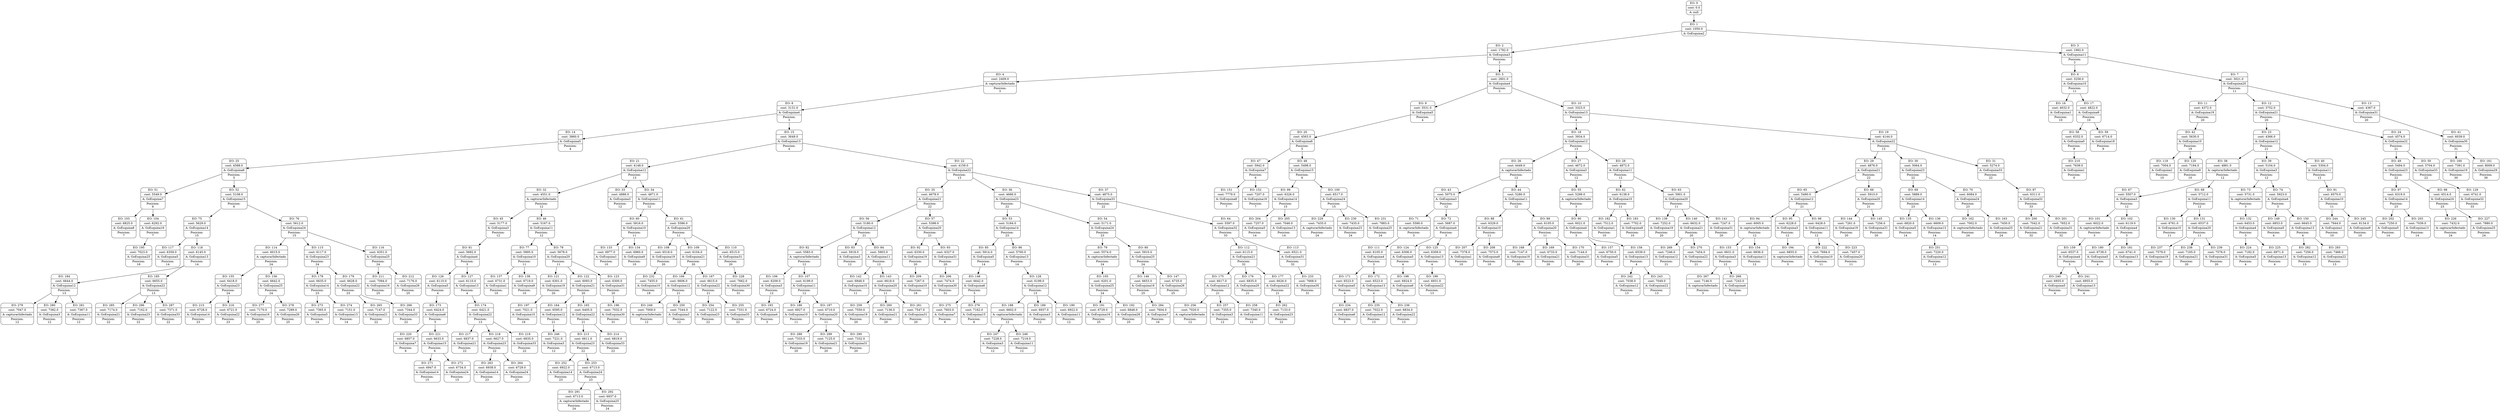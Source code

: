 digraph g {
node [shape = Mrecord];
nodo0[label="{EO: 0|cost: 0.0|A: null}"]
nodo1[label="{EO: 1|cost: 1050.0|A: GoEsquina2}"]
nodo2[label="{EO: 2|cost: 1782.0|A: GoEsquina3|Posicion:\n2}"]
nodo4[label="{EO: 4|cost: 2409.0|A: capturarInfectado|Posicion:\n3}"]
nodo8[label="{EO: 8|cost: 3131.0|A: GoEsquina4|Posicion:\n3}"]
nodo14[label="{EO: 14|cost: 3860.0|A: GoEsquina5|Posicion:\n4}"]
nodo25[label="{EO: 25|cost: 4588.0|A: GoEsquina6|Posicion:\n5}"]
nodo51[label="{EO: 51|cost: 5549.0|A: GoEsquina7|Posicion:\n6}"]
nodo103[label="{EO: 103|cost: 6825.0|A: GoEsquina8|Posicion:\n7}"]

nodo51 -> nodo103;
nodo104[label="{EO: 104|cost: 6292.0|A: GoEsquina16|Posicion:\n7}"]
nodo195[label="{EO: 195|cost: 7023.0|A: GoEsquina25|Posicion:\n16}"]

nodo104 -> nodo195;

nodo51 -> nodo104;

nodo25 -> nodo51;
nodo52[label="{EO: 52|cost: 5108.0|A: GoEsquina15|Posicion:\n6}"]
nodo75[label="{EO: 75|cost: 5629.0|A: GoEsquina14|Posicion:\n15}"]
nodo117[label="{EO: 117|cost: 6359.0|A: GoEsquina5|Posicion:\n14}"]

nodo75 -> nodo117;
nodo118[label="{EO: 118|cost: 6145.0|A: GoEsquina13|Posicion:\n14}"]
nodo184[label="{EO: 184|cost: 6644.0|A: GoEsquina12|Posicion:\n13}"]
nodo279[label="{EO: 279|cost: 7047.0|A: capturarInfectado|Posicion:\n12}"]

nodo184 -> nodo279;
nodo280[label="{EO: 280|cost: 7382.0|A: GoEsquina3|Posicion:\n12}"]

nodo184 -> nodo280;
nodo281[label="{EO: 281|cost: 7367.0|A: GoEsquina11|Posicion:\n12}"]

nodo184 -> nodo281;

nodo118 -> nodo184;
nodo185[label="{EO: 185|cost: 6655.0|A: GoEsquina22|Posicion:\n13}"]
nodo285[label="{EO: 285|cost: 7174.0|A: GoEsquina21|Posicion:\n22}"]

nodo185 -> nodo285;
nodo286[label="{EO: 286|cost: 7162.0|A: GoEsquina23|Posicion:\n22}"]

nodo185 -> nodo286;
nodo287[label="{EO: 287|cost: 7371.0|A: GoEsquina33|Posicion:\n22}"]

nodo185 -> nodo287;

nodo118 -> nodo185;

nodo75 -> nodo118;

nodo52 -> nodo75;
nodo76[label="{EO: 76|cost: 5612.0|A: GoEsquina24|Posicion:\n15}"]
nodo114[label="{EO: 114|cost: 6015.0|A: capturarInfectado|Posicion:\n24}"]
nodo155[label="{EO: 155|cost: 6418.0|A: GoEsquina23|Posicion:\n24}"]
nodo215[label="{EO: 215|cost: 6728.0|A: GoEsquina14|Posicion:\n23}"]

nodo155 -> nodo215;
nodo216[label="{EO: 216|cost: 6721.0|A: GoEsquina22|Posicion:\n23}"]

nodo155 -> nodo216;

nodo114 -> nodo155;
nodo156[label="{EO: 156|cost: 6642.0|A: GoEsquina25|Posicion:\n24}"]
nodo277[label="{EO: 277|cost: 7170.0|A: GoEsquina16|Posicion:\n25}"]

nodo156 -> nodo277;
nodo278[label="{EO: 278|cost: 7289.0|A: GoEsquina26|Posicion:\n25}"]

nodo156 -> nodo278;

nodo114 -> nodo156;

nodo76 -> nodo114;
nodo115[label="{EO: 115|cost: 6117.0|A: GoEsquina23|Posicion:\n24}"]
nodo178[label="{EO: 178|cost: 6635.0|A: GoEsquina14|Posicion:\n23}"]
nodo273[label="{EO: 273|cost: 7365.0|A: GoEsquina5|Posicion:\n14}"]

nodo178 -> nodo273;
nodo274[label="{EO: 274|cost: 7151.0|A: GoEsquina13|Posicion:\n14}"]

nodo178 -> nodo274;

nodo115 -> nodo178;
nodo179[label="{EO: 179|cost: 6628.0|A: GoEsquina22|Posicion:\n23}"]
nodo265[label="{EO: 265|cost: 7147.0|A: GoEsquina21|Posicion:\n22}"]

nodo179 -> nodo265;
nodo266[label="{EO: 266|cost: 7344.0|A: GoEsquina33|Posicion:\n22}"]

nodo179 -> nodo266;

nodo115 -> nodo179;

nodo76 -> nodo115;
nodo116[label="{EO: 116|cost: 6351.0|A: GoEsquina25|Posicion:\n24}"]
nodo211[label="{EO: 211|cost: 7094.0|A: GoEsquina16|Posicion:\n25}"]

nodo116 -> nodo211;
nodo212[label="{EO: 212|cost: 7176.0|A: GoEsquina26|Posicion:\n25}"]

nodo116 -> nodo212;

nodo76 -> nodo116;

nodo52 -> nodo76;

nodo25 -> nodo52;

nodo14 -> nodo25;

nodo8 -> nodo14;
nodo15[label="{EO: 15|cost: 3649.0|A: GoEsquina13|Posicion:\n4}"]
nodo21[label="{EO: 21|cost: 4148.0|A: GoEsquina12|Posicion:\n13}"]
nodo32[label="{EO: 32|cost: 4551.0|A: capturarInfectado|Posicion:\n12}"]
nodo45[label="{EO: 45|cost: 5177.0|A: GoEsquina3|Posicion:\n12}"]
nodo81[label="{EO: 81|cost: 5692.0|A: GoEsquina4|Posicion:\n3}"]
nodo126[label="{EO: 126|cost: 6110.0|A: GoEsquina5|Posicion:\n4}"]
nodo173[label="{EO: 173|cost: 6424.0|A: GoEsquina6|Posicion:\n5}"]
nodo220[label="{EO: 220|cost: 6857.0|A: GoEsquina7|Posicion:\n6}"]

nodo173 -> nodo220;
nodo221[label="{EO: 221|cost: 6633.0|A: GoEsquina15|Posicion:\n6}"]
nodo271[label="{EO: 271|cost: 6947.0|A: GoEsquina14|Posicion:\n15}"]

nodo221 -> nodo271;
nodo272[label="{EO: 272|cost: 6734.0|A: GoEsquina24|Posicion:\n15}"]

nodo221 -> nodo272;

nodo173 -> nodo221;

nodo126 -> nodo173;

nodo81 -> nodo126;
nodo127[label="{EO: 127|cost: 6110.0|A: GoEsquina13|Posicion:\n4}"]
nodo174[label="{EO: 174|cost: 6421.0|A: GoEsquina22|Posicion:\n13}"]
nodo217[label="{EO: 217|cost: 6837.0|A: GoEsquina21|Posicion:\n22}"]

nodo174 -> nodo217;
nodo218[label="{EO: 218|cost: 6627.0|A: GoEsquina23|Posicion:\n22}"]
nodo263[label="{EO: 263|cost: 6938.0|A: GoEsquina14|Posicion:\n23}"]

nodo218 -> nodo263;
nodo264[label="{EO: 264|cost: 6729.0|A: GoEsquina24|Posicion:\n23}"]

nodo218 -> nodo264;

nodo174 -> nodo218;
nodo219[label="{EO: 219|cost: 6835.0|A: GoEsquina33|Posicion:\n22}"]

nodo174 -> nodo219;

nodo127 -> nodo174;

nodo81 -> nodo127;

nodo45 -> nodo81;

nodo32 -> nodo45;
nodo46[label="{EO: 46|cost: 5167.0|A: GoEsquina11|Posicion:\n12}"]
nodo77[label="{EO: 77|cost: 5895.0|A: GoEsquina10|Posicion:\n11}"]
nodo137[label="{EO: 137|cost: 6731.0|A: GoEsquina1|Posicion:\n10}"]

nodo77 -> nodo137;
nodo138[label="{EO: 138|cost: 6719.0|A: GoEsquina9|Posicion:\n10}"]

nodo77 -> nodo138;

nodo46 -> nodo77;
nodo78[label="{EO: 78|cost: 5678.0|A: GoEsquina20|Posicion:\n11}"]
nodo121[label="{EO: 121|cost: 6301.0|A: GoEsquina19|Posicion:\n20}"]
nodo197[label="{EO: 197|cost: 7021.0|A: GoEsquina10|Posicion:\n19}"]

nodo121 -> nodo197;

nodo78 -> nodo121;
nodo122[label="{EO: 122|cost: 6093.0|A: GoEsquina21|Posicion:\n20}"]
nodo164[label="{EO: 164|cost: 6595.0|A: GoEsquina12|Posicion:\n21}"]
nodo246[label="{EO: 246|cost: 7221.0|A: GoEsquina3|Posicion:\n12}"]

nodo164 -> nodo246;

nodo122 -> nodo164;
nodo165[label="{EO: 165|cost: 6405.0|A: GoEsquina22|Posicion:\n21}"]
nodo213[label="{EO: 213|cost: 6611.0|A: GoEsquina23|Posicion:\n22}"]
nodo252[label="{EO: 252|cost: 6922.0|A: GoEsquina14|Posicion:\n23}"]

nodo213 -> nodo252;
nodo253[label="{EO: 253|cost: 6713.0|A: GoEsquina24|Posicion:\n23}"]
nodo291[label="{EO: 291|cost: 6713.0|A: capturarInfectado|Posicion:\n24}"]

nodo253 -> nodo291;
nodo292[label="{EO: 292|cost: 6937.0|A: GoEsquina25|Posicion:\n24}"]

nodo253 -> nodo292;

nodo213 -> nodo253;

nodo165 -> nodo213;
nodo214[label="{EO: 214|cost: 6819.0|A: GoEsquina33|Posicion:\n22}"]

nodo165 -> nodo214;

nodo122 -> nodo165;

nodo78 -> nodo122;
nodo123[label="{EO: 123|cost: 6300.0|A: GoEsquina31|Posicion:\n20}"]
nodo196[label="{EO: 196|cost: 7032.0|A: GoEsquina30|Posicion:\n31}"]

nodo123 -> nodo196;

nodo78 -> nodo123;

nodo46 -> nodo78;

nodo32 -> nodo46;

nodo21 -> nodo32;
nodo33[label="{EO: 33|cost: 4886.0|A: GoEsquina3|Posicion:\n12}"]

nodo21 -> nodo33;
nodo34[label="{EO: 34|cost: 4871.0|A: GoEsquina11|Posicion:\n12}"]
nodo60[label="{EO: 60|cost: 5816.0|A: GoEsquina10|Posicion:\n11}"]
nodo133[label="{EO: 133|cost: 6977.0|A: GoEsquina1|Posicion:\n10}"]

nodo60 -> nodo133;
nodo134[label="{EO: 134|cost: 6960.0|A: GoEsquina9|Posicion:\n10}"]

nodo60 -> nodo134;

nodo34 -> nodo60;
nodo61[label="{EO: 61|cost: 5586.0|A: GoEsquina20|Posicion:\n11}"]
nodo108[label="{EO: 108|cost: 6518.0|A: GoEsquina19|Posicion:\n20}"]
nodo232[label="{EO: 232|cost: 7455.0|A: GoEsquina10|Posicion:\n19}"]

nodo108 -> nodo232;

nodo61 -> nodo108;
nodo109[label="{EO: 109|cost: 6104.0|A: GoEsquina21|Posicion:\n20}"]
nodo166[label="{EO: 166|cost: 6606.0|A: GoEsquina12|Posicion:\n21}"]
nodo249[label="{EO: 249|cost: 7009.0|A: capturarInfectado|Posicion:\n12}"]

nodo166 -> nodo249;
nodo250[label="{EO: 250|cost: 7344.0|A: GoEsquina3|Posicion:\n12}"]

nodo166 -> nodo250;

nodo109 -> nodo166;
nodo167[label="{EO: 167|cost: 6615.0|A: GoEsquina22|Posicion:\n21}"]
nodo254[label="{EO: 254|cost: 7122.0|A: GoEsquina23|Posicion:\n22}"]

nodo167 -> nodo254;
nodo255[label="{EO: 255|cost: 7331.0|A: GoEsquina33|Posicion:\n22}"]

nodo167 -> nodo255;

nodo109 -> nodo167;

nodo61 -> nodo109;
nodo110[label="{EO: 110|cost: 6515.0|A: GoEsquina31|Posicion:\n20}"]
nodo228[label="{EO: 228|cost: 7662.0|A: GoEsquina30|Posicion:\n31}"]

nodo110 -> nodo228;

nodo61 -> nodo110;

nodo34 -> nodo61;

nodo21 -> nodo34;

nodo15 -> nodo21;
nodo22[label="{EO: 22|cost: 4159.0|A: GoEsquina22|Posicion:\n13}"]
nodo35[label="{EO: 35|cost: 4678.0|A: GoEsquina21|Posicion:\n22}"]
nodo56[label="{EO: 56|cost: 5180.0|A: GoEsquina12|Posicion:\n21}"]
nodo82[label="{EO: 82|cost: 5583.0|A: capturarInfectado|Posicion:\n12}"]
nodo106[label="{EO: 106|cost: 6209.0|A: GoEsquina3|Posicion:\n12}"]
nodo193[label="{EO: 193|cost: 6724.0|A: GoEsquina4|Posicion:\n3}"]

nodo106 -> nodo193;

nodo82 -> nodo106;
nodo107[label="{EO: 107|cost: 6199.0|A: GoEsquina11|Posicion:\n12}"]
nodo186[label="{EO: 186|cost: 6927.0|A: GoEsquina10|Posicion:\n11}"]

nodo107 -> nodo186;
nodo187[label="{EO: 187|cost: 6710.0|A: GoEsquina20|Posicion:\n11}"]
nodo288[label="{EO: 288|cost: 7333.0|A: GoEsquina19|Posicion:\n20}"]

nodo187 -> nodo288;
nodo289[label="{EO: 289|cost: 7125.0|A: GoEsquina21|Posicion:\n20}"]

nodo187 -> nodo289;
nodo290[label="{EO: 290|cost: 7332.0|A: GoEsquina31|Posicion:\n20}"]

nodo187 -> nodo290;

nodo107 -> nodo187;

nodo82 -> nodo107;

nodo56 -> nodo82;
nodo83[label="{EO: 83|cost: 5918.0|A: GoEsquina3|Posicion:\n12}"]

nodo56 -> nodo83;
nodo84[label="{EO: 84|cost: 5903.0|A: GoEsquina11|Posicion:\n12}"]
nodo142[label="{EO: 142|cost: 6848.0|A: GoEsquina10|Posicion:\n11}"]

nodo84 -> nodo142;
nodo143[label="{EO: 143|cost: 6618.0|A: GoEsquina20|Posicion:\n11}"]
nodo259[label="{EO: 259|cost: 7550.0|A: GoEsquina19|Posicion:\n20}"]

nodo143 -> nodo259;
nodo260[label="{EO: 260|cost: 7136.0|A: GoEsquina21|Posicion:\n20}"]

nodo143 -> nodo260;
nodo261[label="{EO: 261|cost: 7547.0|A: GoEsquina31|Posicion:\n20}"]

nodo143 -> nodo261;

nodo84 -> nodo143;

nodo56 -> nodo84;

nodo35 -> nodo56;
nodo57[label="{EO: 57|cost: 5398.0|A: GoEsquina20|Posicion:\n21}"]
nodo92[label="{EO: 92|cost: 6330.0|A: GoEsquina19|Posicion:\n20}"]
nodo209[label="{EO: 209|cost: 7267.0|A: GoEsquina10|Posicion:\n19}"]

nodo92 -> nodo209;

nodo57 -> nodo92;
nodo93[label="{EO: 93|cost: 6327.0|A: GoEsquina31|Posicion:\n20}"]
nodo206[label="{EO: 206|cost: 7474.0|A: GoEsquina30|Posicion:\n31}"]

nodo93 -> nodo206;

nodo57 -> nodo93;

nodo35 -> nodo57;

nodo22 -> nodo35;
nodo36[label="{EO: 36|cost: 4666.0|A: GoEsquina23|Posicion:\n22}"]
nodo53[label="{EO: 53|cost: 5184.0|A: GoEsquina14|Posicion:\n23}"]
nodo85[label="{EO: 85|cost: 5914.0|A: GoEsquina5|Posicion:\n14}"]
nodo148[label="{EO: 148|cost: 6642.0|A: GoEsquina6|Posicion:\n5}"]
nodo275[label="{EO: 275|cost: 7603.0|A: GoEsquina7|Posicion:\n6}"]

nodo148 -> nodo275;
nodo276[label="{EO: 276|cost: 7162.0|A: GoEsquina15|Posicion:\n6}"]

nodo148 -> nodo276;

nodo85 -> nodo148;

nodo53 -> nodo85;
nodo86[label="{EO: 86|cost: 5700.0|A: GoEsquina13|Posicion:\n14}"]
nodo128[label="{EO: 128|cost: 6199.0|A: GoEsquina12|Posicion:\n13}"]
nodo188[label="{EO: 188|cost: 6602.0|A: capturarInfectado|Posicion:\n12}"]
nodo247[label="{EO: 247|cost: 7228.0|A: GoEsquina3|Posicion:\n12}"]

nodo188 -> nodo247;
nodo248[label="{EO: 248|cost: 7218.0|A: GoEsquina11|Posicion:\n12}"]

nodo188 -> nodo248;

nodo128 -> nodo188;
nodo189[label="{EO: 189|cost: 6937.0|A: GoEsquina3|Posicion:\n12}"]

nodo128 -> nodo189;
nodo190[label="{EO: 190|cost: 6922.0|A: GoEsquina11|Posicion:\n12}"]

nodo128 -> nodo190;

nodo86 -> nodo128;

nodo53 -> nodo86;

nodo36 -> nodo53;
nodo54[label="{EO: 54|cost: 5171.0|A: GoEsquina24|Posicion:\n23}"]
nodo79[label="{EO: 79|cost: 5574.0|A: capturarInfectado|Posicion:\n24}"]
nodo105[label="{EO: 105|cost: 6201.0|A: GoEsquina25|Posicion:\n24}"]
nodo191[label="{EO: 191|cost: 6729.0|A: GoEsquina16|Posicion:\n25}"]

nodo105 -> nodo191;
nodo192[label="{EO: 192|cost: 6848.0|A: GoEsquina26|Posicion:\n25}"]

nodo105 -> nodo192;

nodo79 -> nodo105;

nodo54 -> nodo79;
nodo80[label="{EO: 80|cost: 5910.0|A: GoEsquina25|Posicion:\n24}"]
nodo146[label="{EO: 146|cost: 6653.0|A: GoEsquina16|Posicion:\n25}"]
nodo284[label="{EO: 284|cost: 7604.0|A: GoEsquina7|Posicion:\n16}"]

nodo146 -> nodo284;

nodo80 -> nodo146;
nodo147[label="{EO: 147|cost: 6735.0|A: GoEsquina26|Posicion:\n25}"]

nodo80 -> nodo147;

nodo54 -> nodo80;

nodo36 -> nodo54;

nodo22 -> nodo36;
nodo37[label="{EO: 37|cost: 4875.0|A: GoEsquina33|Posicion:\n22}"]
nodo64[label="{EO: 64|cost: 5597.0|A: GoEsquina32|Posicion:\n33}"]
nodo112[label="{EO: 112|cost: 6115.0|A: GoEsquina21|Posicion:\n32}"]
nodo175[label="{EO: 175|cost: 6617.0|A: GoEsquina12|Posicion:\n21}"]
nodo256[label="{EO: 256|cost: 7020.0|A: capturarInfectado|Posicion:\n12}"]

nodo175 -> nodo256;
nodo257[label="{EO: 257|cost: 7355.0|A: GoEsquina3|Posicion:\n12}"]

nodo175 -> nodo257;
nodo258[label="{EO: 258|cost: 7340.0|A: GoEsquina11|Posicion:\n12}"]

nodo175 -> nodo258;

nodo112 -> nodo175;
nodo176[label="{EO: 176|cost: 6835.0|A: GoEsquina20|Posicion:\n21}"]

nodo112 -> nodo176;
nodo177[label="{EO: 177|cost: 6626.0|A: GoEsquina22|Posicion:\n21}"]
nodo262[label="{EO: 262|cost: 7133.0|A: GoEsquina23|Posicion:\n22}"]

nodo177 -> nodo262;

nodo112 -> nodo177;

nodo64 -> nodo112;
nodo113[label="{EO: 113|cost: 6521.0|A: GoEsquina31|Posicion:\n32}"]
nodo233[label="{EO: 233|cost: 7668.0|A: GoEsquina30|Posicion:\n31}"]

nodo113 -> nodo233;

nodo64 -> nodo113;

nodo37 -> nodo64;

nodo22 -> nodo37;

nodo15 -> nodo22;

nodo8 -> nodo15;

nodo4 -> nodo8;

nodo2 -> nodo4;
nodo5[label="{EO: 5|cost: 2601.0|A: GoEsquina4|Posicion:\n3}"]
nodo9[label="{EO: 9|cost: 3531.0|A: GoEsquina5|Posicion:\n4}"]
nodo20[label="{EO: 20|cost: 4563.0|A: GoEsquina6|Posicion:\n5}"]
nodo47[label="{EO: 47|cost: 5942.0|A: GoEsquina7|Posicion:\n6}"]
nodo151[label="{EO: 151|cost: 7779.0|A: GoEsquina8|Posicion:\n7}"]

nodo47 -> nodo151;
nodo152[label="{EO: 152|cost: 7207.0|A: GoEsquina16|Posicion:\n7}"]

nodo47 -> nodo152;

nodo20 -> nodo47;
nodo48[label="{EO: 48|cost: 5498.0|A: GoEsquina15|Posicion:\n6}"]
nodo99[label="{EO: 99|cost: 6326.0|A: GoEsquina14|Posicion:\n15}"]
nodo204[label="{EO: 204|cost: 7257.0|A: GoEsquina5|Posicion:\n14}"]

nodo99 -> nodo204;
nodo205[label="{EO: 205|cost: 7046.0|A: GoEsquina13|Posicion:\n14}"]

nodo99 -> nodo205;

nodo48 -> nodo99;
nodo100[label="{EO: 100|cost: 6517.0|A: GoEsquina24|Posicion:\n15}"]
nodo229[label="{EO: 229|cost: 7435.0|A: capturarInfectado|Posicion:\n24}"]

nodo100 -> nodo229;
nodo230[label="{EO: 230|cost: 7435.0|A: GoEsquina23|Posicion:\n24}"]

nodo100 -> nodo230;
nodo231[label="{EO: 231|cost: 7883.0|A: GoEsquina25|Posicion:\n24}"]

nodo100 -> nodo231;

nodo48 -> nodo100;

nodo20 -> nodo48;

nodo9 -> nodo20;

nodo5 -> nodo9;
nodo10[label="{EO: 10|cost: 3323.0|A: GoEsquina13|Posicion:\n4}"]
nodo18[label="{EO: 18|cost: 3934.0|A: GoEsquina12|Posicion:\n13}"]
nodo26[label="{EO: 26|cost: 4449.0|A: capturarInfectado|Posicion:\n12}"]
nodo43[label="{EO: 43|cost: 5075.0|A: GoEsquina3|Posicion:\n12}"]
nodo71[label="{EO: 71|cost: 5590.0|A: capturarInfectado|Posicion:\n3}"]
nodo111[label="{EO: 111|cost: 6105.0|A: GoEsquina4|Posicion:\n3}"]
nodo171[label="{EO: 171|cost: 6523.0|A: GoEsquina5|Posicion:\n4}"]
nodo234[label="{EO: 234|cost: 6837.0|A: GoEsquina6|Posicion:\n5}"]

nodo171 -> nodo234;

nodo111 -> nodo171;
nodo172[label="{EO: 172|cost: 6523.0|A: GoEsquina13|Posicion:\n4}"]
nodo235[label="{EO: 235|cost: 7022.0|A: GoEsquina12|Posicion:\n13}"]

nodo172 -> nodo235;
nodo236[label="{EO: 236|cost: 6834.0|A: GoEsquina22|Posicion:\n13}"]

nodo172 -> nodo236;

nodo111 -> nodo172;

nodo71 -> nodo111;

nodo43 -> nodo71;
nodo72[label="{EO: 72|cost: 5687.0|A: GoEsquina4|Posicion:\n3}"]
nodo124[label="{EO: 124|cost: 6306.0|A: GoEsquina5|Posicion:\n4}"]
nodo198[label="{EO: 198|cost: 6924.0|A: GoEsquina6|Posicion:\n5}"]

nodo124 -> nodo198;

nodo72 -> nodo124;
nodo125[label="{EO: 125|cost: 6309.0|A: GoEsquina13|Posicion:\n4}"]
nodo199[label="{EO: 199|cost: 6931.0|A: GoEsquina22|Posicion:\n13}"]

nodo125 -> nodo199;

nodo72 -> nodo125;

nodo43 -> nodo72;

nodo26 -> nodo43;
nodo44[label="{EO: 44|cost: 5280.0|A: GoEsquina11|Posicion:\n12}"]
nodo88[label="{EO: 88|cost: 6329.0|A: GoEsquina10|Posicion:\n11}"]
nodo207[label="{EO: 207|cost: 7378.0|A: GoEsquina1|Posicion:\n10}"]

nodo88 -> nodo207;
nodo208[label="{EO: 208|cost: 7573.0|A: GoEsquina9|Posicion:\n10}"]

nodo88 -> nodo208;

nodo44 -> nodo88;
nodo89[label="{EO: 89|cost: 6105.0|A: GoEsquina20|Posicion:\n11}"]
nodo168[label="{EO: 168|cost: 7147.0|A: GoEsquina19|Posicion:\n20}"]

nodo89 -> nodo168;
nodo169[label="{EO: 169|cost: 6733.0|A: GoEsquina21|Posicion:\n20}"]

nodo89 -> nodo169;
nodo170[label="{EO: 170|cost: 7144.0|A: GoEsquina31|Posicion:\n20}"]

nodo89 -> nodo170;

nodo44 -> nodo89;

nodo26 -> nodo44;

nodo18 -> nodo26;
nodo27[label="{EO: 27|cost: 4672.0|A: GoEsquina3|Posicion:\n12}"]
nodo55[label="{EO: 55|cost: 5299.0|A: capturarInfectado|Posicion:\n3}"]
nodo90[label="{EO: 90|cost: 6021.0|A: GoEsquina4|Posicion:\n3}"]
nodo157[label="{EO: 157|cost: 6750.0|A: GoEsquina5|Posicion:\n4}"]

nodo90 -> nodo157;
nodo158[label="{EO: 158|cost: 6539.0|A: GoEsquina13|Posicion:\n4}"]
nodo242[label="{EO: 242|cost: 7038.0|A: GoEsquina12|Posicion:\n13}"]

nodo158 -> nodo242;
nodo243[label="{EO: 243|cost: 7049.0|A: GoEsquina22|Posicion:\n13}"]

nodo158 -> nodo243;

nodo90 -> nodo158;

nodo55 -> nodo90;

nodo27 -> nodo55;

nodo18 -> nodo27;
nodo28[label="{EO: 28|cost: 4872.0|A: GoEsquina11|Posicion:\n12}"]
nodo62[label="{EO: 62|cost: 6138.0|A: GoEsquina10|Posicion:\n11}"]
nodo182[label="{EO: 182|cost: 7512.0|A: GoEsquina1|Posicion:\n10}"]

nodo62 -> nodo182;
nodo183[label="{EO: 183|cost: 7702.0|A: GoEsquina9|Posicion:\n10}"]

nodo62 -> nodo183;

nodo28 -> nodo62;
nodo63[label="{EO: 63|cost: 5901.0|A: GoEsquina20|Posicion:\n11}"]
nodo139[label="{EO: 139|cost: 7252.0|A: GoEsquina19|Posicion:\n20}"]

nodo63 -> nodo139;
nodo140[label="{EO: 140|cost: 6632.0|A: GoEsquina21|Posicion:\n20}"]
nodo269[label="{EO: 269|cost: 7246.0|A: GoEsquina12|Posicion:\n21}"]

nodo140 -> nodo269;
nodo270[label="{EO: 270|cost: 7454.0|A: GoEsquina22|Posicion:\n21}"]

nodo140 -> nodo270;

nodo63 -> nodo140;
nodo141[label="{EO: 141|cost: 7247.0|A: GoEsquina31|Posicion:\n20}"]

nodo63 -> nodo141;

nodo28 -> nodo63;

nodo18 -> nodo28;

nodo10 -> nodo18;
nodo19[label="{EO: 19|cost: 4144.0|A: GoEsquina22|Posicion:\n13}"]
nodo29[label="{EO: 29|cost: 4876.0|A: GoEsquina21|Posicion:\n22}"]
nodo65[label="{EO: 65|cost: 5490.0|A: GoEsquina12|Posicion:\n21}"]
nodo94[label="{EO: 94|cost: 6005.0|A: capturarInfectado|Posicion:\n12}"]
nodo153[label="{EO: 153|cost: 6631.0|A: GoEsquina3|Posicion:\n12}"]
nodo267[label="{EO: 267|cost: 7146.0|A: capturarInfectado|Posicion:\n3}"]

nodo153 -> nodo267;
nodo268[label="{EO: 268|cost: 7243.0|A: GoEsquina4|Posicion:\n3}"]

nodo153 -> nodo268;

nodo94 -> nodo153;
nodo154[label="{EO: 154|cost: 6836.0|A: GoEsquina11|Posicion:\n12}"]

nodo94 -> nodo154;

nodo65 -> nodo94;
nodo95[label="{EO: 95|cost: 6228.0|A: GoEsquina3|Posicion:\n12}"]
nodo194[label="{EO: 194|cost: 6855.0|A: capturarInfectado|Posicion:\n3}"]

nodo95 -> nodo194;

nodo65 -> nodo95;
nodo96[label="{EO: 96|cost: 6428.0|A: GoEsquina11|Posicion:\n12}"]
nodo222[label="{EO: 222|cost: 7694.0|A: GoEsquina10|Posicion:\n11}"]

nodo96 -> nodo222;
nodo223[label="{EO: 223|cost: 7457.0|A: GoEsquina20|Posicion:\n11}"]

nodo96 -> nodo223;

nodo65 -> nodo96;

nodo29 -> nodo65;
nodo66[label="{EO: 66|cost: 5910.0|A: GoEsquina20|Posicion:\n21}"]
nodo144[label="{EO: 144|cost: 7261.0|A: GoEsquina19|Posicion:\n20}"]

nodo66 -> nodo144;
nodo145[label="{EO: 145|cost: 7256.0|A: GoEsquina31|Posicion:\n20}"]

nodo66 -> nodo145;

nodo29 -> nodo66;

nodo19 -> nodo29;
nodo30[label="{EO: 30|cost: 5064.0|A: GoEsquina23|Posicion:\n22}"]
nodo69[label="{EO: 69|cost: 5889.0|A: GoEsquina14|Posicion:\n23}"]
nodo135[label="{EO: 135|cost: 6820.0|A: GoEsquina5|Posicion:\n14}"]

nodo69 -> nodo135;
nodo136[label="{EO: 136|cost: 6609.0|A: GoEsquina13|Posicion:\n14}"]
nodo251[label="{EO: 251|cost: 7220.0|A: GoEsquina12|Posicion:\n13}"]

nodo136 -> nodo251;

nodo69 -> nodo136;

nodo30 -> nodo69;
nodo70[label="{EO: 70|cost: 6084.0|A: GoEsquina24|Posicion:\n23}"]
nodo162[label="{EO: 162|cost: 7002.0|A: capturarInfectado|Posicion:\n24}"]

nodo70 -> nodo162;
nodo163[label="{EO: 163|cost: 7450.0|A: GoEsquina25|Posicion:\n24}"]

nodo70 -> nodo163;

nodo30 -> nodo70;

nodo19 -> nodo30;
nodo31[label="{EO: 31|cost: 5274.0|A: GoEsquina33|Posicion:\n22}"]
nodo87[label="{EO: 87|cost: 6311.0|A: GoEsquina32|Posicion:\n33}"]
nodo200[label="{EO: 200|cost: 7042.0|A: GoEsquina21|Posicion:\n32}"]

nodo87 -> nodo200;
nodo201[label="{EO: 201|cost: 7652.0|A: GoEsquina31|Posicion:\n32}"]

nodo87 -> nodo201;

nodo31 -> nodo87;

nodo19 -> nodo31;

nodo10 -> nodo19;

nodo5 -> nodo10;

nodo2 -> nodo5;

nodo1 -> nodo2;
nodo3[label="{EO: 3|cost: 1992.0|A: GoEsquina11|Posicion:\n2}"]
nodo6[label="{EO: 6|cost: 3258.0|A: GoEsquina10|Posicion:\n11}"]
nodo16[label="{EO: 16|cost: 4632.0|A: GoEsquina1|Posicion:\n10}"]

nodo6 -> nodo16;
nodo17[label="{EO: 17|cost: 4822.0|A: GoEsquina9|Posicion:\n10}"]
nodo58[label="{EO: 58|cost: 6332.0|A: GoEsquina0|Posicion:\n9}"]
nodo210[label="{EO: 210|cost: 7639.0|A: GoEsquina1|Posicion:\n0}"]

nodo58 -> nodo210;

nodo17 -> nodo58;
nodo59[label="{EO: 59|cost: 6714.0|A: GoEsquina18|Posicion:\n9}"]

nodo17 -> nodo59;

nodo6 -> nodo17;

nodo3 -> nodo6;
nodo7[label="{EO: 7|cost: 3021.0|A: GoEsquina20|Posicion:\n11}"]
nodo11[label="{EO: 11|cost: 4372.0|A: GoEsquina19|Posicion:\n20}"]
nodo42[label="{EO: 42|cost: 5630.0|A: GoEsquina10|Posicion:\n19}"]
nodo119[label="{EO: 119|cost: 7004.0|A: GoEsquina1|Posicion:\n10}"]

nodo42 -> nodo119;
nodo120[label="{EO: 120|cost: 7194.0|A: GoEsquina9|Posicion:\n10}"]

nodo42 -> nodo120;

nodo11 -> nodo42;

nodo7 -> nodo11;
nodo12[label="{EO: 12|cost: 3752.0|A: GoEsquina21|Posicion:\n20}"]
nodo23[label="{EO: 23|cost: 4366.0|A: GoEsquina12|Posicion:\n21}"]
nodo38[label="{EO: 38|cost: 4881.0|A: capturarInfectado|Posicion:\n12}"]
nodo67[label="{EO: 67|cost: 5507.0|A: GoEsquina3|Posicion:\n12}"]
nodo101[label="{EO: 101|cost: 6022.0|A: capturarInfectado|Posicion:\n3}"]
nodo159[label="{EO: 159|cost: 6537.0|A: GoEsquina4|Posicion:\n3}"]
nodo240[label="{EO: 240|cost: 6955.0|A: GoEsquina5|Posicion:\n4}"]

nodo159 -> nodo240;
nodo241[label="{EO: 241|cost: 6955.0|A: GoEsquina13|Posicion:\n4}"]

nodo159 -> nodo241;

nodo101 -> nodo159;

nodo67 -> nodo101;
nodo102[label="{EO: 102|cost: 6119.0|A: GoEsquina4|Posicion:\n3}"]
nodo180[label="{EO: 180|cost: 6738.0|A: GoEsquina5|Posicion:\n4}"]

nodo102 -> nodo180;
nodo181[label="{EO: 181|cost: 6741.0|A: GoEsquina13|Posicion:\n4}"]

nodo102 -> nodo181;

nodo67 -> nodo102;

nodo38 -> nodo67;
nodo68[label="{EO: 68|cost: 5712.0|A: GoEsquina11|Posicion:\n12}"]
nodo130[label="{EO: 130|cost: 6761.0|A: GoEsquina10|Posicion:\n11}"]

nodo68 -> nodo130;
nodo131[label="{EO: 131|cost: 6537.0|A: GoEsquina20|Posicion:\n11}"]
nodo237[label="{EO: 237|cost: 7579.0|A: GoEsquina19|Posicion:\n20}"]

nodo131 -> nodo237;
nodo238[label="{EO: 238|cost: 7165.0|A: GoEsquina21|Posicion:\n20}"]

nodo131 -> nodo238;
nodo239[label="{EO: 239|cost: 7576.0|A: GoEsquina31|Posicion:\n20}"]

nodo131 -> nodo239;

nodo68 -> nodo131;

nodo38 -> nodo68;

nodo23 -> nodo38;
nodo39[label="{EO: 39|cost: 5104.0|A: GoEsquina3|Posicion:\n12}"]
nodo73[label="{EO: 73|cost: 5731.0|A: capturarInfectado|Posicion:\n3}"]
nodo132[label="{EO: 132|cost: 6453.0|A: GoEsquina4|Posicion:\n3}"]
nodo224[label="{EO: 224|cost: 7182.0|A: GoEsquina5|Posicion:\n4}"]

nodo132 -> nodo224;
nodo225[label="{EO: 225|cost: 6971.0|A: GoEsquina13|Posicion:\n4}"]

nodo132 -> nodo225;

nodo73 -> nodo132;

nodo39 -> nodo73;
nodo74[label="{EO: 74|cost: 5923.0|A: GoEsquina4|Posicion:\n3}"]
nodo149[label="{EO: 149|cost: 6853.0|A: GoEsquina5|Posicion:\n4}"]

nodo74 -> nodo149;
nodo150[label="{EO: 150|cost: 6645.0|A: GoEsquina13|Posicion:\n4}"]
nodo282[label="{EO: 282|cost: 7256.0|A: GoEsquina12|Posicion:\n13}"]

nodo150 -> nodo282;
nodo283[label="{EO: 283|cost: 7466.0|A: GoEsquina22|Posicion:\n13}"]

nodo150 -> nodo283;

nodo74 -> nodo150;

nodo39 -> nodo74;

nodo23 -> nodo39;
nodo40[label="{EO: 40|cost: 5304.0|A: GoEsquina11|Posicion:\n12}"]
nodo91[label="{EO: 91|cost: 6570.0|A: GoEsquina10|Posicion:\n11}"]
nodo244[label="{EO: 244|cost: 7944.0|A: GoEsquina1|Posicion:\n10}"]

nodo91 -> nodo244;
nodo245[label="{EO: 245|cost: 8134.0|A: GoEsquina9|Posicion:\n10}"]

nodo91 -> nodo245;

nodo40 -> nodo91;

nodo23 -> nodo40;

nodo12 -> nodo23;
nodo24[label="{EO: 24|cost: 4574.0|A: GoEsquina22|Posicion:\n21}"]
nodo49[label="{EO: 49|cost: 5494.0|A: GoEsquina23|Posicion:\n22}"]
nodo97[label="{EO: 97|cost: 6319.0|A: GoEsquina14|Posicion:\n23}"]
nodo202[label="{EO: 202|cost: 7250.0|A: GoEsquina5|Posicion:\n14}"]

nodo97 -> nodo202;
nodo203[label="{EO: 203|cost: 7039.0|A: GoEsquina13|Posicion:\n14}"]

nodo97 -> nodo203;

nodo49 -> nodo97;
nodo98[label="{EO: 98|cost: 6514.0|A: GoEsquina24|Posicion:\n23}"]
nodo226[label="{EO: 226|cost: 7432.0|A: capturarInfectado|Posicion:\n24}"]

nodo98 -> nodo226;
nodo227[label="{EO: 227|cost: 7880.0|A: GoEsquina25|Posicion:\n24}"]

nodo98 -> nodo227;

nodo49 -> nodo98;

nodo24 -> nodo49;
nodo50[label="{EO: 50|cost: 5704.0|A: GoEsquina33|Posicion:\n22}"]
nodo129[label="{EO: 129|cost: 6741.0|A: GoEsquina32|Posicion:\n33}"]

nodo50 -> nodo129;

nodo24 -> nodo50;

nodo12 -> nodo24;

nodo7 -> nodo12;
nodo13[label="{EO: 13|cost: 4367.0|A: GoEsquina31|Posicion:\n20}"]
nodo41[label="{EO: 41|cost: 6039.0|A: GoEsquina30|Posicion:\n31}"]
nodo160[label="{EO: 160|cost: 7391.0|A: GoEsquina19|Posicion:\n30}"]

nodo41 -> nodo160;
nodo161[label="{EO: 161|cost: 8009.0|A: GoEsquina29|Posicion:\n30}"]

nodo41 -> nodo161;

nodo13 -> nodo41;

nodo7 -> nodo13;

nodo3 -> nodo7;

nodo1 -> nodo3;

nodo0 -> nodo1;


}